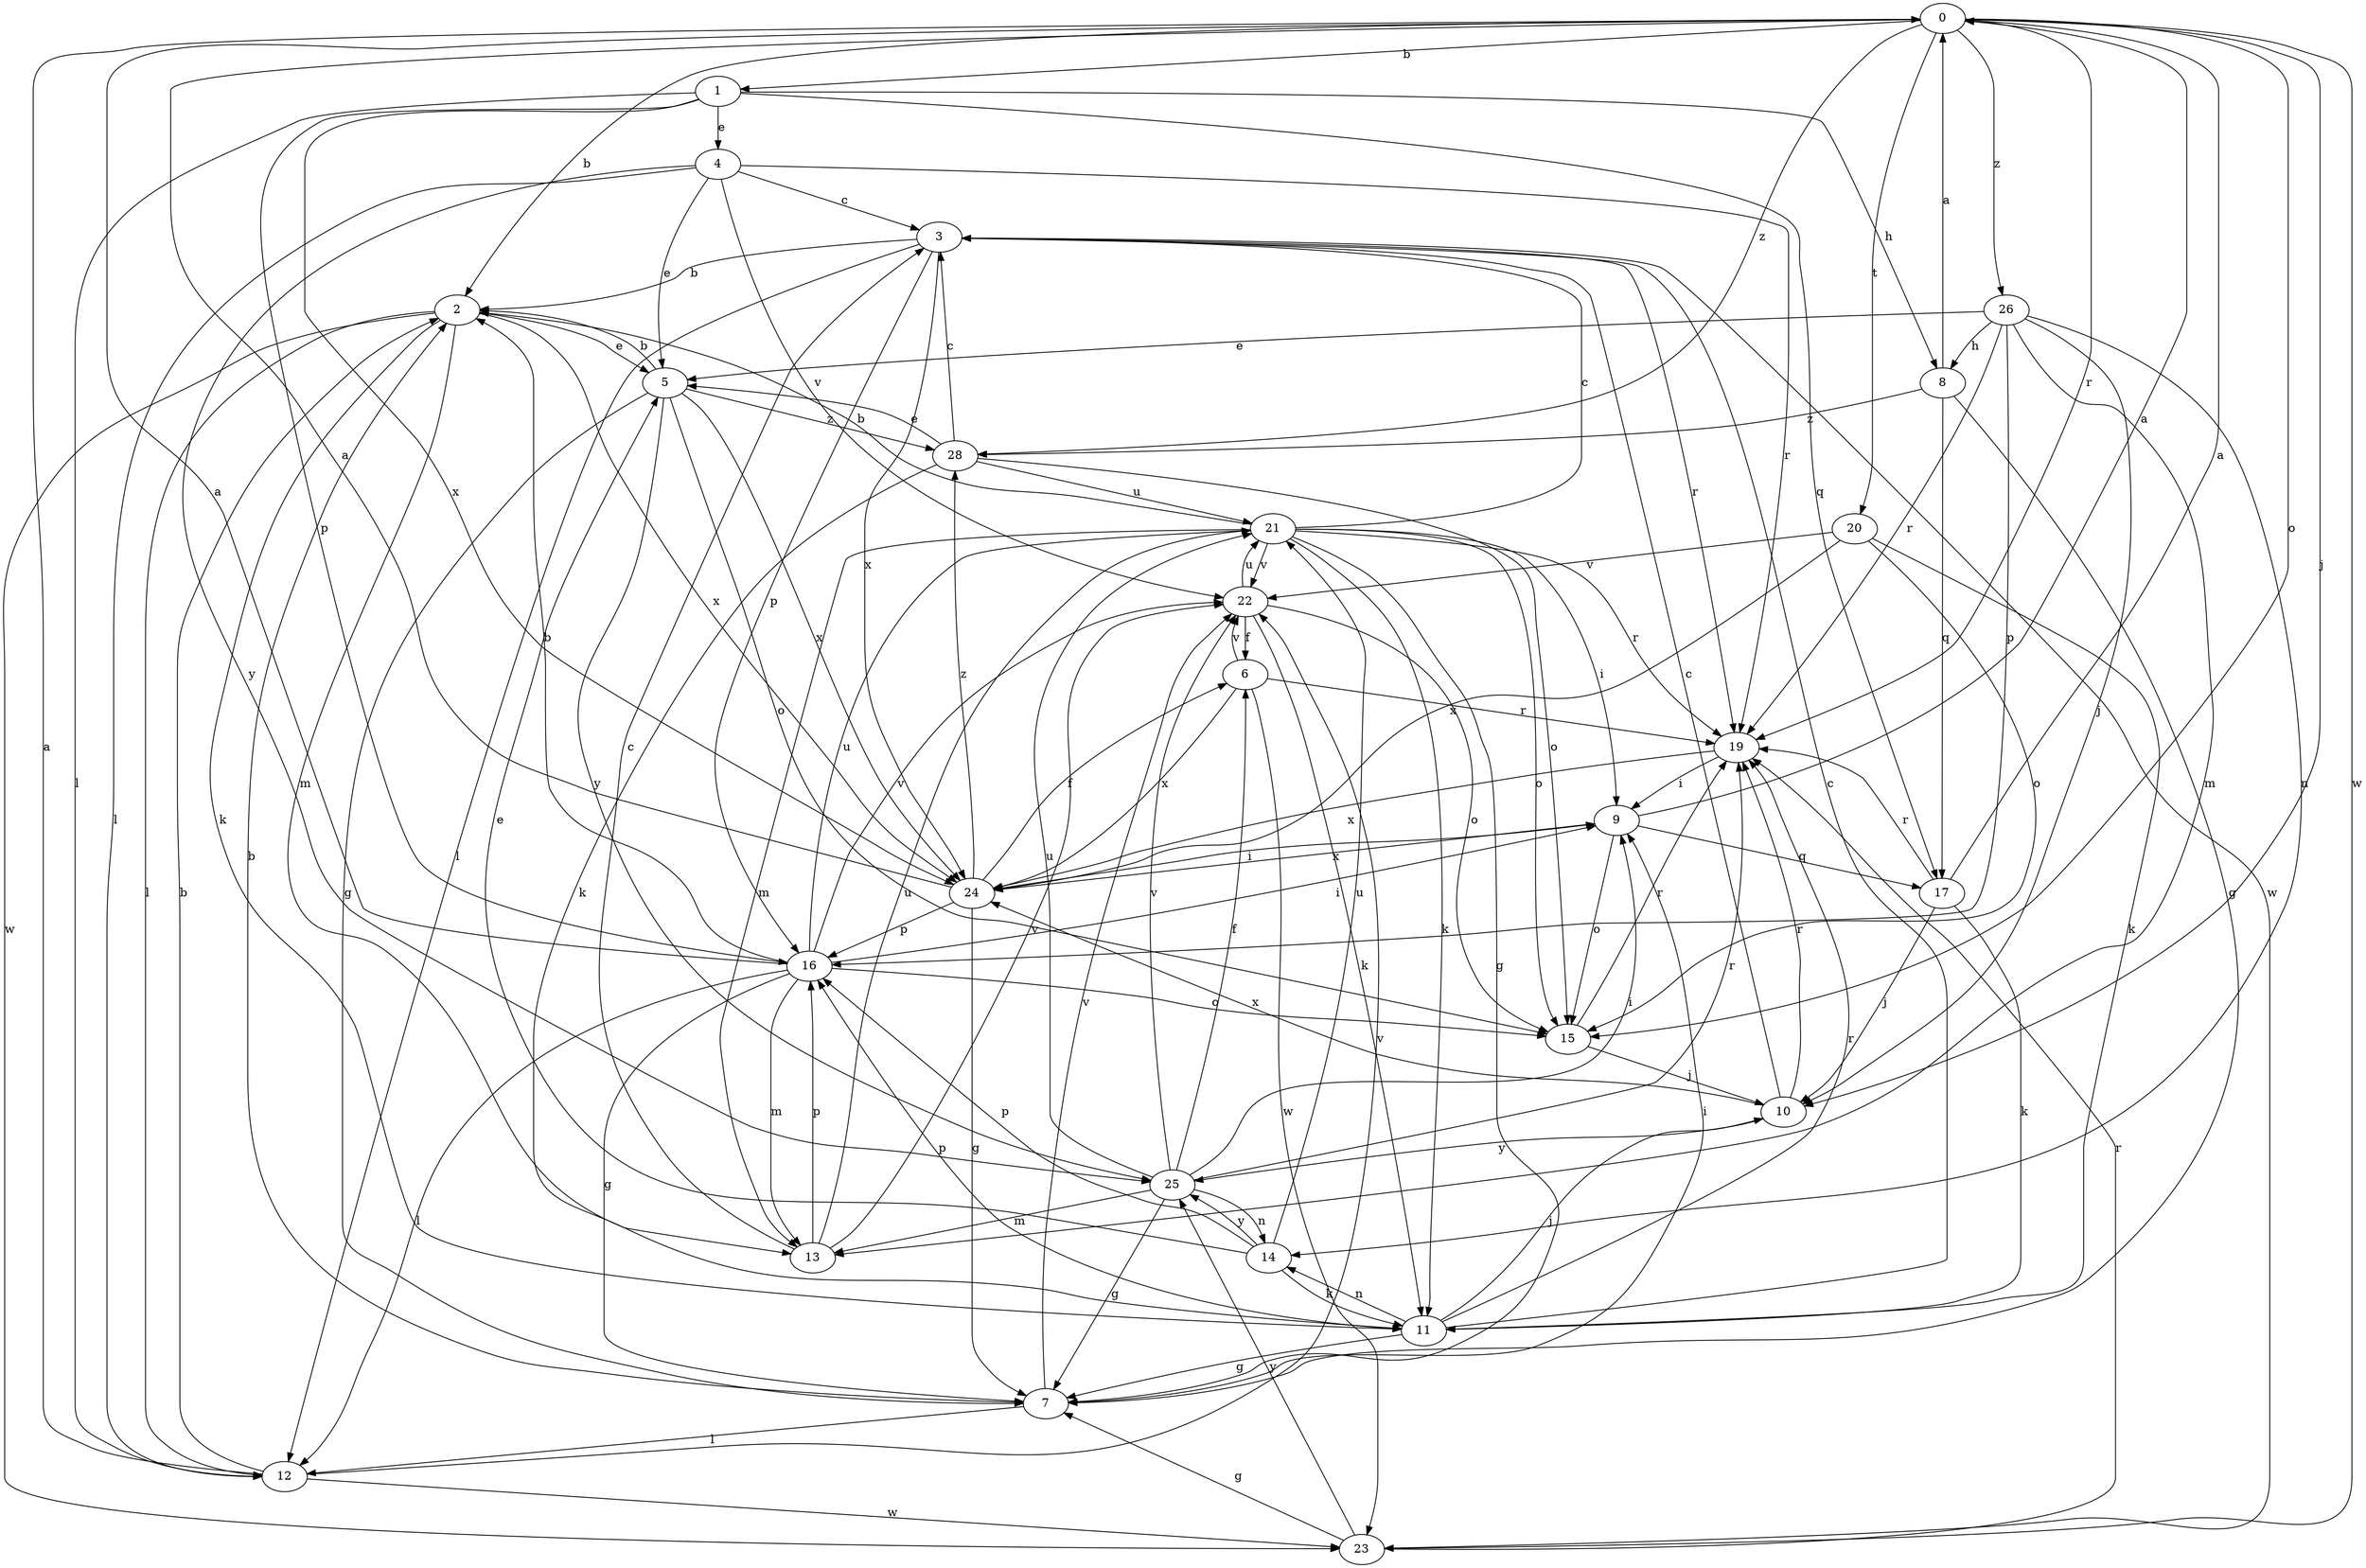 strict digraph  {
0;
1;
2;
3;
4;
5;
6;
7;
8;
9;
10;
11;
12;
13;
14;
15;
16;
17;
19;
20;
21;
22;
23;
24;
25;
26;
28;
0 -> 1  [label=b];
0 -> 2  [label=b];
0 -> 10  [label=j];
0 -> 15  [label=o];
0 -> 19  [label=r];
0 -> 20  [label=t];
0 -> 23  [label=w];
0 -> 26  [label=z];
0 -> 28  [label=z];
1 -> 4  [label=e];
1 -> 8  [label=h];
1 -> 12  [label=l];
1 -> 16  [label=p];
1 -> 17  [label=q];
1 -> 24  [label=x];
2 -> 5  [label=e];
2 -> 11  [label=k];
2 -> 12  [label=l];
2 -> 13  [label=m];
2 -> 23  [label=w];
2 -> 24  [label=x];
3 -> 2  [label=b];
3 -> 12  [label=l];
3 -> 16  [label=p];
3 -> 19  [label=r];
3 -> 23  [label=w];
3 -> 24  [label=x];
4 -> 3  [label=c];
4 -> 5  [label=e];
4 -> 12  [label=l];
4 -> 19  [label=r];
4 -> 22  [label=v];
4 -> 25  [label=y];
5 -> 2  [label=b];
5 -> 7  [label=g];
5 -> 15  [label=o];
5 -> 24  [label=x];
5 -> 25  [label=y];
5 -> 28  [label=z];
6 -> 19  [label=r];
6 -> 22  [label=v];
6 -> 23  [label=w];
6 -> 24  [label=x];
7 -> 2  [label=b];
7 -> 9  [label=i];
7 -> 12  [label=l];
7 -> 22  [label=v];
8 -> 0  [label=a];
8 -> 7  [label=g];
8 -> 17  [label=q];
8 -> 28  [label=z];
9 -> 0  [label=a];
9 -> 15  [label=o];
9 -> 17  [label=q];
9 -> 24  [label=x];
10 -> 3  [label=c];
10 -> 19  [label=r];
10 -> 24  [label=x];
10 -> 25  [label=y];
11 -> 3  [label=c];
11 -> 7  [label=g];
11 -> 10  [label=j];
11 -> 14  [label=n];
11 -> 16  [label=p];
11 -> 19  [label=r];
12 -> 0  [label=a];
12 -> 2  [label=b];
12 -> 22  [label=v];
12 -> 23  [label=w];
13 -> 3  [label=c];
13 -> 16  [label=p];
13 -> 21  [label=u];
13 -> 22  [label=v];
14 -> 5  [label=e];
14 -> 11  [label=k];
14 -> 16  [label=p];
14 -> 21  [label=u];
14 -> 25  [label=y];
15 -> 10  [label=j];
15 -> 19  [label=r];
16 -> 0  [label=a];
16 -> 2  [label=b];
16 -> 7  [label=g];
16 -> 9  [label=i];
16 -> 12  [label=l];
16 -> 13  [label=m];
16 -> 15  [label=o];
16 -> 21  [label=u];
16 -> 22  [label=v];
17 -> 0  [label=a];
17 -> 10  [label=j];
17 -> 11  [label=k];
17 -> 19  [label=r];
19 -> 9  [label=i];
19 -> 24  [label=x];
20 -> 11  [label=k];
20 -> 15  [label=o];
20 -> 22  [label=v];
20 -> 24  [label=x];
21 -> 2  [label=b];
21 -> 3  [label=c];
21 -> 7  [label=g];
21 -> 9  [label=i];
21 -> 11  [label=k];
21 -> 13  [label=m];
21 -> 15  [label=o];
21 -> 19  [label=r];
21 -> 22  [label=v];
22 -> 6  [label=f];
22 -> 11  [label=k];
22 -> 15  [label=o];
22 -> 21  [label=u];
23 -> 7  [label=g];
23 -> 19  [label=r];
23 -> 25  [label=y];
24 -> 0  [label=a];
24 -> 6  [label=f];
24 -> 7  [label=g];
24 -> 9  [label=i];
24 -> 16  [label=p];
24 -> 28  [label=z];
25 -> 6  [label=f];
25 -> 7  [label=g];
25 -> 9  [label=i];
25 -> 13  [label=m];
25 -> 14  [label=n];
25 -> 19  [label=r];
25 -> 21  [label=u];
25 -> 22  [label=v];
26 -> 5  [label=e];
26 -> 8  [label=h];
26 -> 10  [label=j];
26 -> 13  [label=m];
26 -> 14  [label=n];
26 -> 16  [label=p];
26 -> 19  [label=r];
28 -> 3  [label=c];
28 -> 5  [label=e];
28 -> 11  [label=k];
28 -> 15  [label=o];
28 -> 21  [label=u];
}
